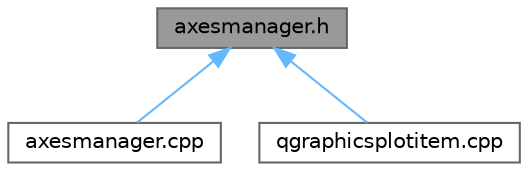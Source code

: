 digraph "axesmanager.h"
{
 // LATEX_PDF_SIZE
  bgcolor="transparent";
  edge [fontname=Helvetica,fontsize=10,labelfontname=Helvetica,labelfontsize=10];
  node [fontname=Helvetica,fontsize=10,shape=box,height=0.2,width=0.4];
  Node1 [label="axesmanager.h",height=0.2,width=0.4,color="gray40", fillcolor="grey60", style="filled", fontcolor="black",tooltip=" "];
  Node1 -> Node2 [dir="back",color="steelblue1",style="solid"];
  Node2 [label="axesmanager.cpp",height=0.2,width=0.4,color="grey40", fillcolor="white", style="filled",URL="$axesmanager_8cpp.html",tooltip=" "];
  Node1 -> Node3 [dir="back",color="steelblue1",style="solid"];
  Node3 [label="qgraphicsplotitem.cpp",height=0.2,width=0.4,color="grey40", fillcolor="white", style="filled",URL="$qgraphicsplotitem_8cpp.html",tooltip=" "];
}
